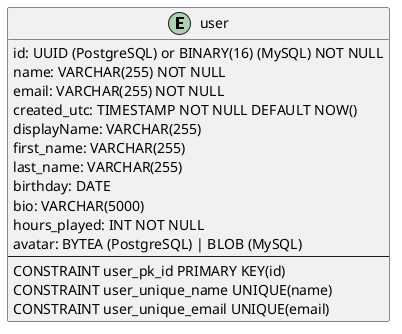 @startuml

entity user {
    id: UUID (PostgreSQL) or BINARY(16) (MySQL) NOT NULL
    name: VARCHAR(255) NOT NULL
    email: VARCHAR(255) NOT NULL
    created_utc: TIMESTAMP NOT NULL DEFAULT NOW()
    displayName: VARCHAR(255)
    first_name: VARCHAR(255)
    last_name: VARCHAR(255)
    birthday: DATE
    bio: VARCHAR(5000)
    hours_played: INT NOT NULL
    avatar: BYTEA (PostgreSQL) | BLOB (MySQL)
    ---
    CONSTRAINT user_pk_id PRIMARY KEY(id)
    CONSTRAINT user_unique_name UNIQUE(name)
    CONSTRAINT user_unique_email UNIQUE(email)
}

@enduml